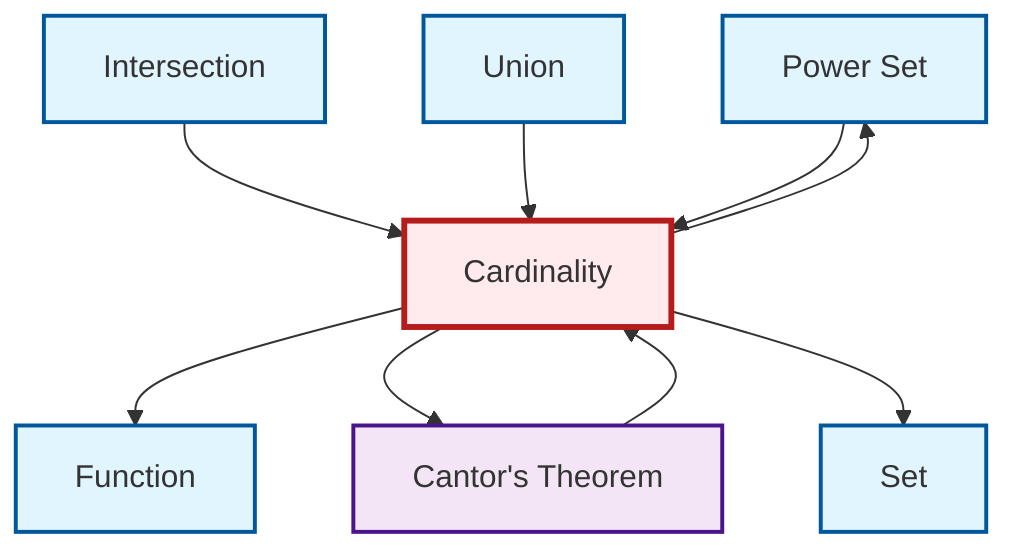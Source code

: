 graph TD
    classDef definition fill:#e1f5fe,stroke:#01579b,stroke-width:2px
    classDef theorem fill:#f3e5f5,stroke:#4a148c,stroke-width:2px
    classDef axiom fill:#fff3e0,stroke:#e65100,stroke-width:2px
    classDef example fill:#e8f5e9,stroke:#1b5e20,stroke-width:2px
    classDef current fill:#ffebee,stroke:#b71c1c,stroke-width:3px
    def-power-set["Power Set"]:::definition
    def-intersection["Intersection"]:::definition
    def-function["Function"]:::definition
    thm-cantor["Cantor's Theorem"]:::theorem
    def-set["Set"]:::definition
    def-union["Union"]:::definition
    def-cardinality["Cardinality"]:::definition
    def-intersection --> def-cardinality
    def-cardinality --> def-function
    def-cardinality --> thm-cantor
    def-cardinality --> def-set
    thm-cantor --> def-cardinality
    def-union --> def-cardinality
    def-cardinality --> def-power-set
    def-power-set --> def-cardinality
    class def-cardinality current